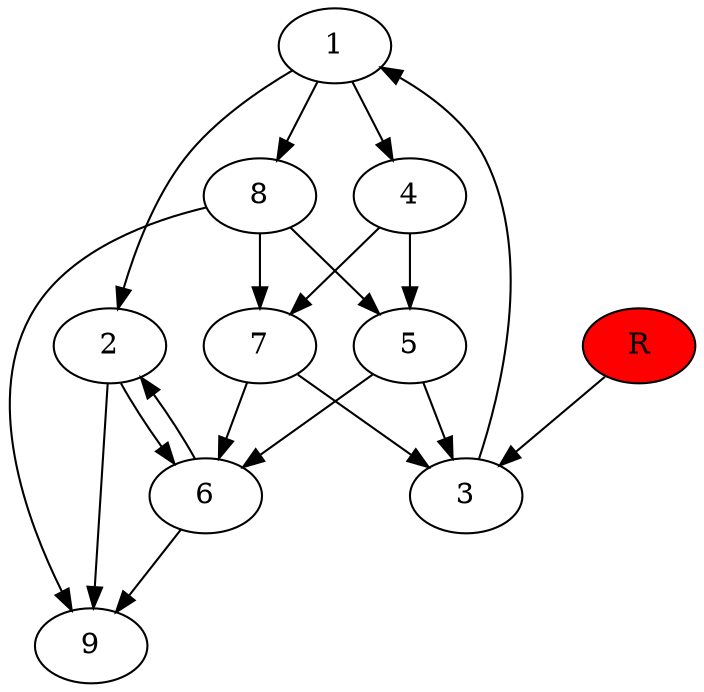 digraph prb29478 {
	1
	2
	3
	4
	5
	6
	7
	8
	R [fillcolor="#ff0000" style=filled]
	1 -> 2
	1 -> 4
	1 -> 8
	2 -> 6
	2 -> 9
	3 -> 1
	4 -> 5
	4 -> 7
	5 -> 3
	5 -> 6
	6 -> 2
	6 -> 9
	7 -> 3
	7 -> 6
	8 -> 5
	8 -> 7
	8 -> 9
	R -> 3
}
